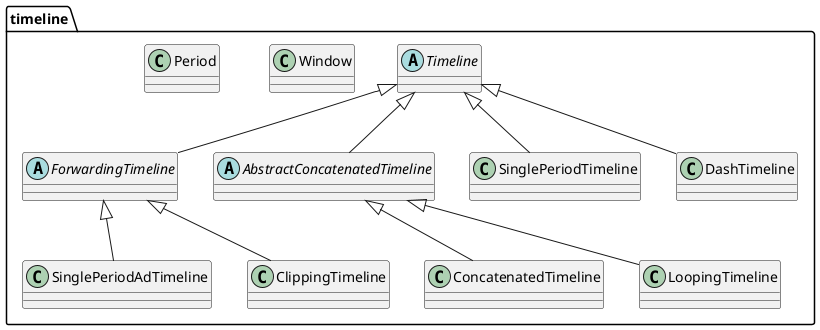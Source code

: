 @startuml

'A flexible representation of the structure of media
package timeline {

    abstract class Timeline
    'Holds information about a window in a {@link Timeline}
    class Window
    'Holds information about a period in a {@link Timeline}
    class Period
    abstract class ForwardingTimeline
    class SinglePeriodAdTimeline
    class ClippingTimeline
    abstract class AbstractConcatenatedTimeline
    class SinglePeriodTimeline
    class ConcatenatedTimeline
    class LoopingTimeline

    class DashTimeline

    Timeline <|-- DashTimeline
    Timeline <|-- ForwardingTimeline
    Timeline <|-- AbstractConcatenatedTimeline
    Timeline <|-- SinglePeriodTimeline
    ForwardingTimeline <|-- SinglePeriodAdTimeline
    ForwardingTimeline <|-- ClippingTimeline
    AbstractConcatenatedTimeline <|-- ConcatenatedTimeline
    AbstractConcatenatedTimeline <|-- LoopingTimeline

}
@enduml